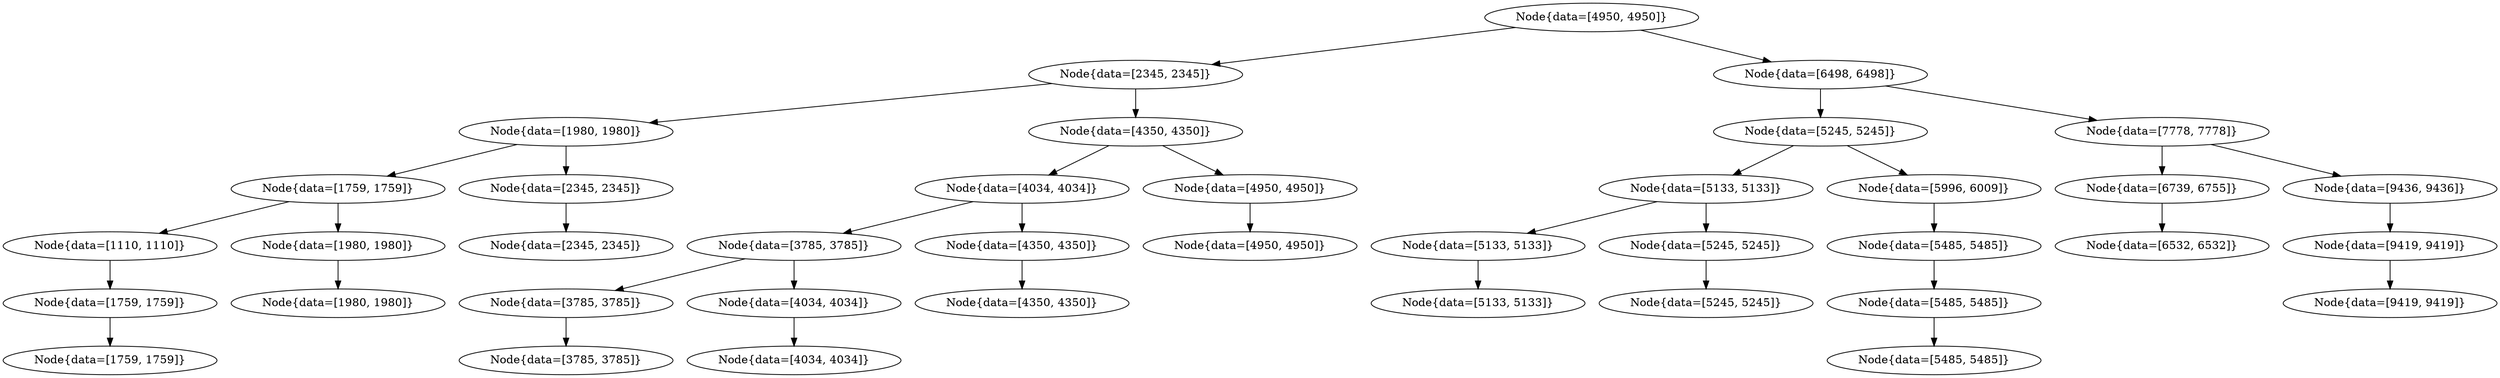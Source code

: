 digraph G{
1698704934 [label="Node{data=[4950, 4950]}"]
1698704934 -> 1372526568
1372526568 [label="Node{data=[2345, 2345]}"]
1372526568 -> 2059316944
2059316944 [label="Node{data=[1980, 1980]}"]
2059316944 -> 1225658391
1225658391 [label="Node{data=[1759, 1759]}"]
1225658391 -> 769336846
769336846 [label="Node{data=[1110, 1110]}"]
769336846 -> 75629578
75629578 [label="Node{data=[1759, 1759]}"]
75629578 -> 189129316
189129316 [label="Node{data=[1759, 1759]}"]
1225658391 -> 846382515
846382515 [label="Node{data=[1980, 1980]}"]
846382515 -> 1181576869
1181576869 [label="Node{data=[1980, 1980]}"]
2059316944 -> 1390121014
1390121014 [label="Node{data=[2345, 2345]}"]
1390121014 -> 1990790859
1990790859 [label="Node{data=[2345, 2345]}"]
1372526568 -> 1389495024
1389495024 [label="Node{data=[4350, 4350]}"]
1389495024 -> 2145867337
2145867337 [label="Node{data=[4034, 4034]}"]
2145867337 -> 1899176867
1899176867 [label="Node{data=[3785, 3785]}"]
1899176867 -> 1339208728
1339208728 [label="Node{data=[3785, 3785]}"]
1339208728 -> 232123024
232123024 [label="Node{data=[3785, 3785]}"]
1899176867 -> 1220911229
1220911229 [label="Node{data=[4034, 4034]}"]
1220911229 -> 545504509
545504509 [label="Node{data=[4034, 4034]}"]
2145867337 -> 2058075777
2058075777 [label="Node{data=[4350, 4350]}"]
2058075777 -> 1485330990
1485330990 [label="Node{data=[4350, 4350]}"]
1389495024 -> 1026281226
1026281226 [label="Node{data=[4950, 4950]}"]
1026281226 -> 7530502
7530502 [label="Node{data=[4950, 4950]}"]
1698704934 -> 654971199
654971199 [label="Node{data=[6498, 6498]}"]
654971199 -> 1036613338
1036613338 [label="Node{data=[5245, 5245]}"]
1036613338 -> 1585036790
1585036790 [label="Node{data=[5133, 5133]}"]
1585036790 -> 1230785767
1230785767 [label="Node{data=[5133, 5133]}"]
1230785767 -> 1042824986
1042824986 [label="Node{data=[5133, 5133]}"]
1585036790 -> 1210180003
1210180003 [label="Node{data=[5245, 5245]}"]
1210180003 -> 1537504092
1537504092 [label="Node{data=[5245, 5245]}"]
1036613338 -> 1890858939
1890858939 [label="Node{data=[5996, 6009]}"]
1890858939 -> 253429336
253429336 [label="Node{data=[5485, 5485]}"]
253429336 -> 1215353569
1215353569 [label="Node{data=[5485, 5485]}"]
1215353569 -> 808875552
808875552 [label="Node{data=[5485, 5485]}"]
654971199 -> 1643026034
1643026034 [label="Node{data=[7778, 7778]}"]
1643026034 -> 907044305
907044305 [label="Node{data=[6739, 6755]}"]
907044305 -> 2017025576
2017025576 [label="Node{data=[6532, 6532]}"]
1643026034 -> 2067640441
2067640441 [label="Node{data=[9436, 9436]}"]
2067640441 -> 1861608554
1861608554 [label="Node{data=[9419, 9419]}"]
1861608554 -> 1534995080
1534995080 [label="Node{data=[9419, 9419]}"]
}